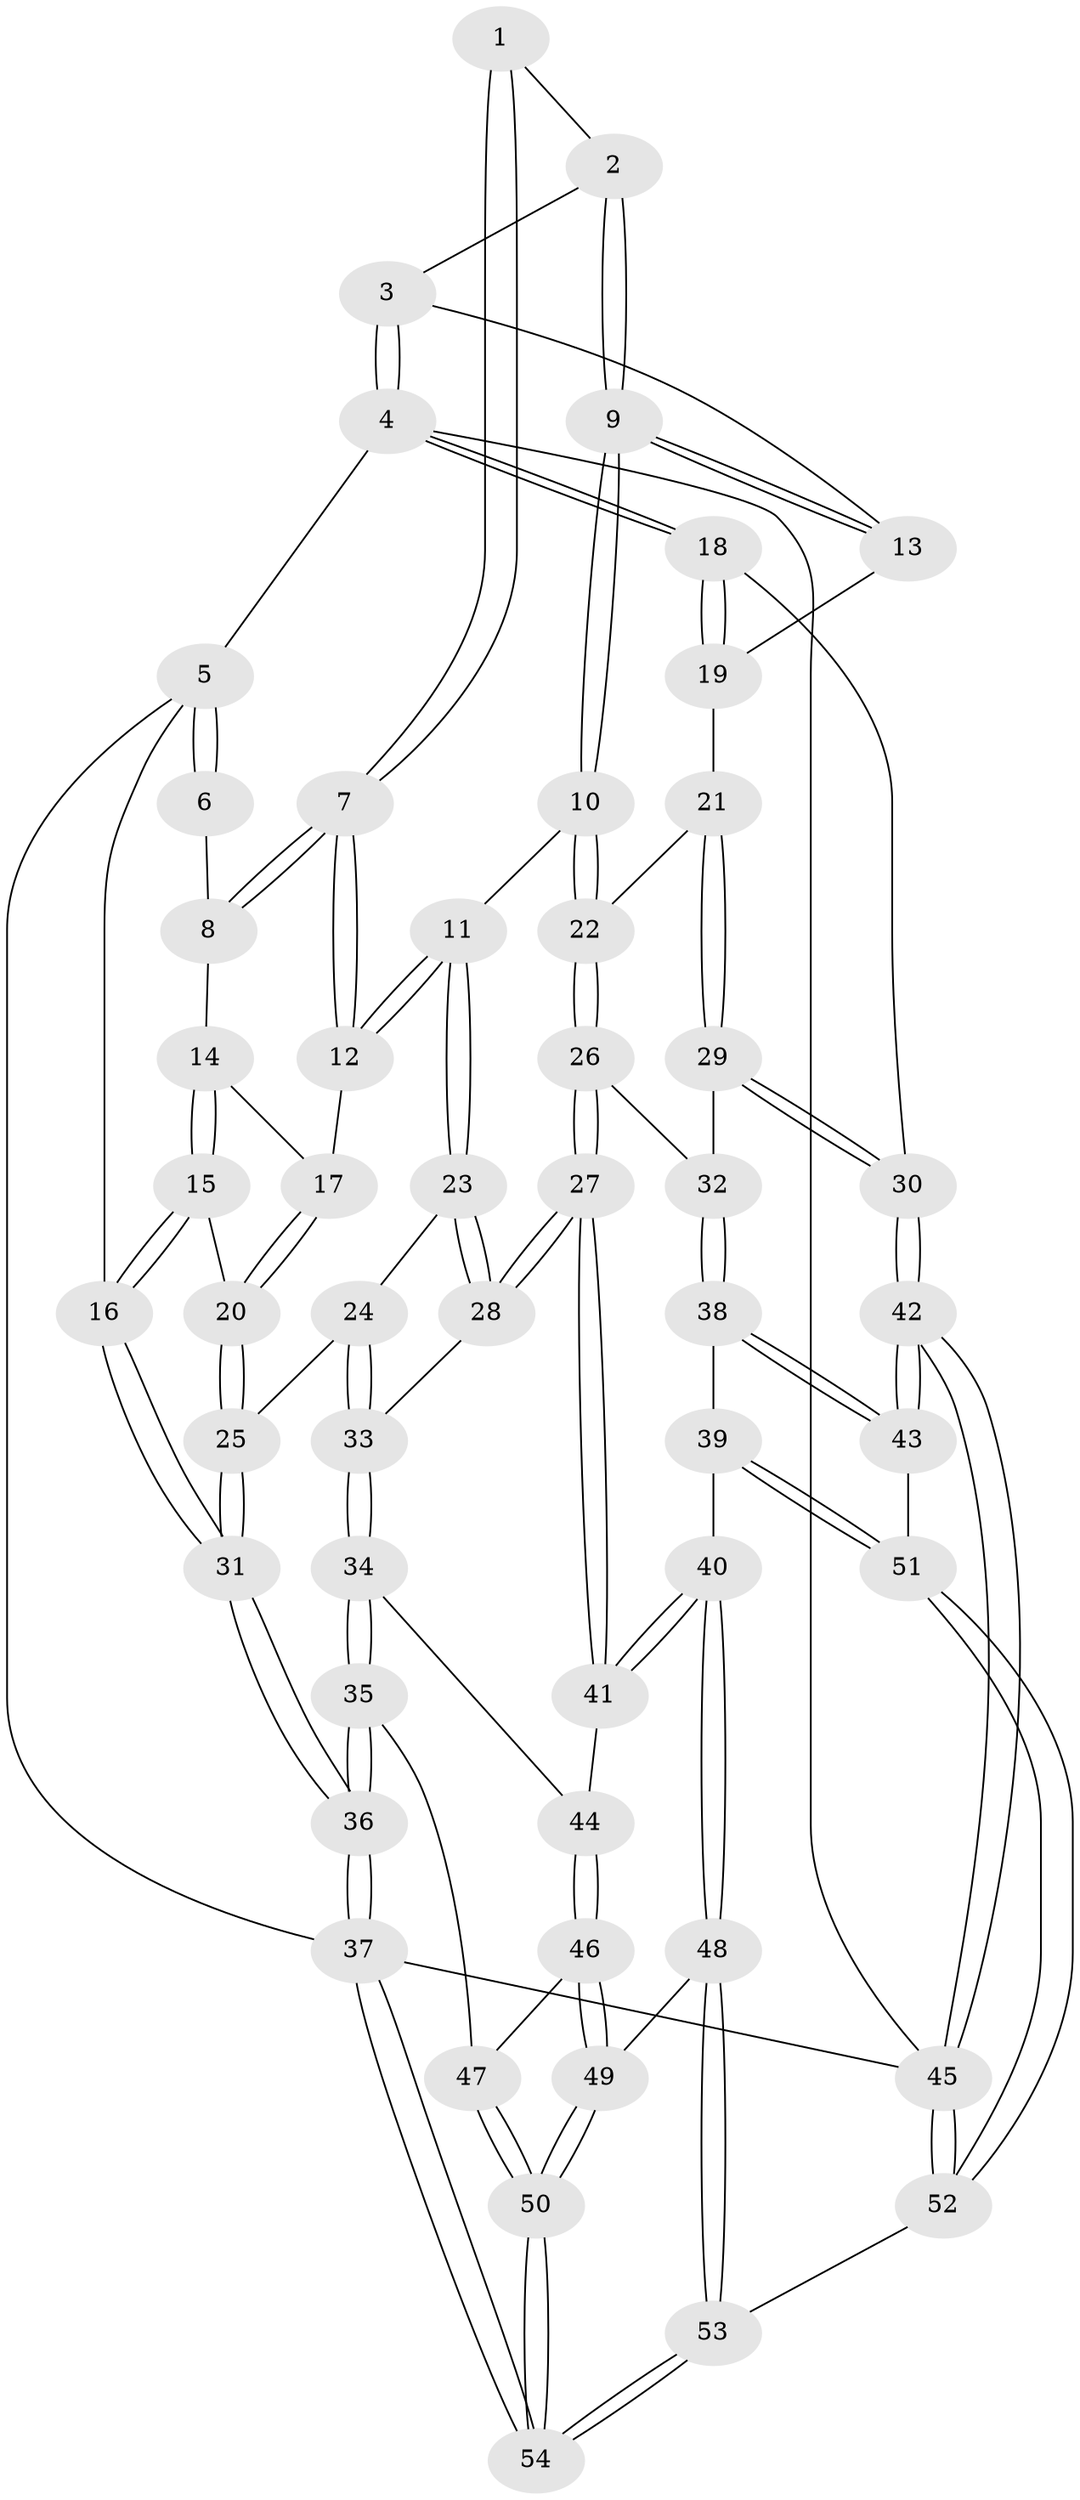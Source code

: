 // Generated by graph-tools (version 1.1) at 2025/38/03/09/25 02:38:54]
// undirected, 54 vertices, 132 edges
graph export_dot {
graph [start="1"]
  node [color=gray90,style=filled];
  1 [pos="+0.2891569109936906+0"];
  2 [pos="+0.43072446764093425+0"];
  3 [pos="+0.9024950881177424+0"];
  4 [pos="+1+0"];
  5 [pos="+0+0"];
  6 [pos="+0+0"];
  7 [pos="+0.23629466053106774+0.13319818534139224"];
  8 [pos="+0.08265743337752324+0.13911094664596899"];
  9 [pos="+0.5657405223115832+0.16778355408666065"];
  10 [pos="+0.5635686971645504+0.17420248281050066"];
  11 [pos="+0.2814813961231786+0.24924480507710708"];
  12 [pos="+0.24760379839588503+0.19613340594858858"];
  13 [pos="+0.7272352685020306+0.13543910191020536"];
  14 [pos="+0.060959519611731516+0.18031625105643964"];
  15 [pos="+0+0.2027295999325596"];
  16 [pos="+0+0.15995036617501027"];
  17 [pos="+0.11308373933243195+0.22816566609274308"];
  18 [pos="+1+0"];
  19 [pos="+0.8355946588803478+0.1704489854975033"];
  20 [pos="+0.0841925545757239+0.33299746428137955"];
  21 [pos="+0.867498980092626+0.29518963048216684"];
  22 [pos="+0.5821037425191213+0.33226384257820235"];
  23 [pos="+0.28040016241323906+0.2556614032587209"];
  24 [pos="+0.16450833173385962+0.40461880770621506"];
  25 [pos="+0.09390144764566667+0.4013845093438855"];
  26 [pos="+0.5745975846516393+0.40405730020409036"];
  27 [pos="+0.489582868808946+0.5202384414886436"];
  28 [pos="+0.4744376044440988+0.5118407305527397"];
  29 [pos="+0.9702359927013384+0.44706592125432704"];
  30 [pos="+1+0.45369364618440083"];
  31 [pos="+0+0.5520218835792225"];
  32 [pos="+0.8994401852685898+0.48432049874889793"];
  33 [pos="+0.21269294353740856+0.45751499788728134"];
  34 [pos="+0.18063574598119503+0.6928788446313274"];
  35 [pos="+0.01441111893946889+0.7309895705271937"];
  36 [pos="+0+0.7507323760310541"];
  37 [pos="+0+1"];
  38 [pos="+0.7560453632200121+0.7193095622606231"];
  39 [pos="+0.6803551752312829+0.7462816620705625"];
  40 [pos="+0.6291514024231776+0.7136699335501483"];
  41 [pos="+0.4912557277718984+0.566782052977914"];
  42 [pos="+1+0.8810749315416263"];
  43 [pos="+1+0.8333592395974199"];
  44 [pos="+0.3024152319770426+0.7173293904052928"];
  45 [pos="+1+1"];
  46 [pos="+0.32812912902432495+0.817618987650826"];
  47 [pos="+0.19237427448494118+0.8808543592294538"];
  48 [pos="+0.3904446348731634+0.8946526529064953"];
  49 [pos="+0.34652793821710537+0.8593198045805366"];
  50 [pos="+0.21065230097559906+0.9771906134102643"];
  51 [pos="+0.663498261015692+1"];
  52 [pos="+0.6294902143191503+1"];
  53 [pos="+0.5352975108799557+1"];
  54 [pos="+0.02289889964112314+1"];
  1 -- 2;
  1 -- 7;
  1 -- 7;
  2 -- 3;
  2 -- 9;
  2 -- 9;
  3 -- 4;
  3 -- 4;
  3 -- 13;
  4 -- 5;
  4 -- 18;
  4 -- 18;
  4 -- 45;
  5 -- 6;
  5 -- 6;
  5 -- 16;
  5 -- 37;
  6 -- 8;
  7 -- 8;
  7 -- 8;
  7 -- 12;
  7 -- 12;
  8 -- 14;
  9 -- 10;
  9 -- 10;
  9 -- 13;
  9 -- 13;
  10 -- 11;
  10 -- 22;
  10 -- 22;
  11 -- 12;
  11 -- 12;
  11 -- 23;
  11 -- 23;
  12 -- 17;
  13 -- 19;
  14 -- 15;
  14 -- 15;
  14 -- 17;
  15 -- 16;
  15 -- 16;
  15 -- 20;
  16 -- 31;
  16 -- 31;
  17 -- 20;
  17 -- 20;
  18 -- 19;
  18 -- 19;
  18 -- 30;
  19 -- 21;
  20 -- 25;
  20 -- 25;
  21 -- 22;
  21 -- 29;
  21 -- 29;
  22 -- 26;
  22 -- 26;
  23 -- 24;
  23 -- 28;
  23 -- 28;
  24 -- 25;
  24 -- 33;
  24 -- 33;
  25 -- 31;
  25 -- 31;
  26 -- 27;
  26 -- 27;
  26 -- 32;
  27 -- 28;
  27 -- 28;
  27 -- 41;
  27 -- 41;
  28 -- 33;
  29 -- 30;
  29 -- 30;
  29 -- 32;
  30 -- 42;
  30 -- 42;
  31 -- 36;
  31 -- 36;
  32 -- 38;
  32 -- 38;
  33 -- 34;
  33 -- 34;
  34 -- 35;
  34 -- 35;
  34 -- 44;
  35 -- 36;
  35 -- 36;
  35 -- 47;
  36 -- 37;
  36 -- 37;
  37 -- 54;
  37 -- 54;
  37 -- 45;
  38 -- 39;
  38 -- 43;
  38 -- 43;
  39 -- 40;
  39 -- 51;
  39 -- 51;
  40 -- 41;
  40 -- 41;
  40 -- 48;
  40 -- 48;
  41 -- 44;
  42 -- 43;
  42 -- 43;
  42 -- 45;
  42 -- 45;
  43 -- 51;
  44 -- 46;
  44 -- 46;
  45 -- 52;
  45 -- 52;
  46 -- 47;
  46 -- 49;
  46 -- 49;
  47 -- 50;
  47 -- 50;
  48 -- 49;
  48 -- 53;
  48 -- 53;
  49 -- 50;
  49 -- 50;
  50 -- 54;
  50 -- 54;
  51 -- 52;
  51 -- 52;
  52 -- 53;
  53 -- 54;
  53 -- 54;
}
